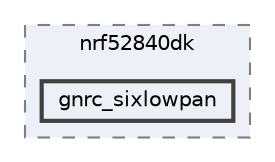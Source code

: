 digraph "/home/mj/Desktop/IoT-Chat-Digitalization/TextYourIoTDevice/bin/nrf52840dk/gnrc_sixlowpan"
{
 // LATEX_PDF_SIZE
  bgcolor="transparent";
  edge [fontname=Helvetica,fontsize=10,labelfontname=Helvetica,labelfontsize=10];
  node [fontname=Helvetica,fontsize=10,shape=box,height=0.2,width=0.4];
  compound=true
  subgraph clusterdir_0c725116918d2e080617d882693859a8 {
    graph [ bgcolor="#edf0f7", pencolor="grey50", label="nrf52840dk", fontname=Helvetica,fontsize=10 style="filled,dashed", URL="dir_0c725116918d2e080617d882693859a8.html",tooltip=""]
  dir_a3f3f4c9fd4b8a9cee85c48c626afbcc [label="gnrc_sixlowpan", fillcolor="#edf0f7", color="grey25", style="filled,bold", URL="dir_a3f3f4c9fd4b8a9cee85c48c626afbcc.html",tooltip=""];
  }
}
